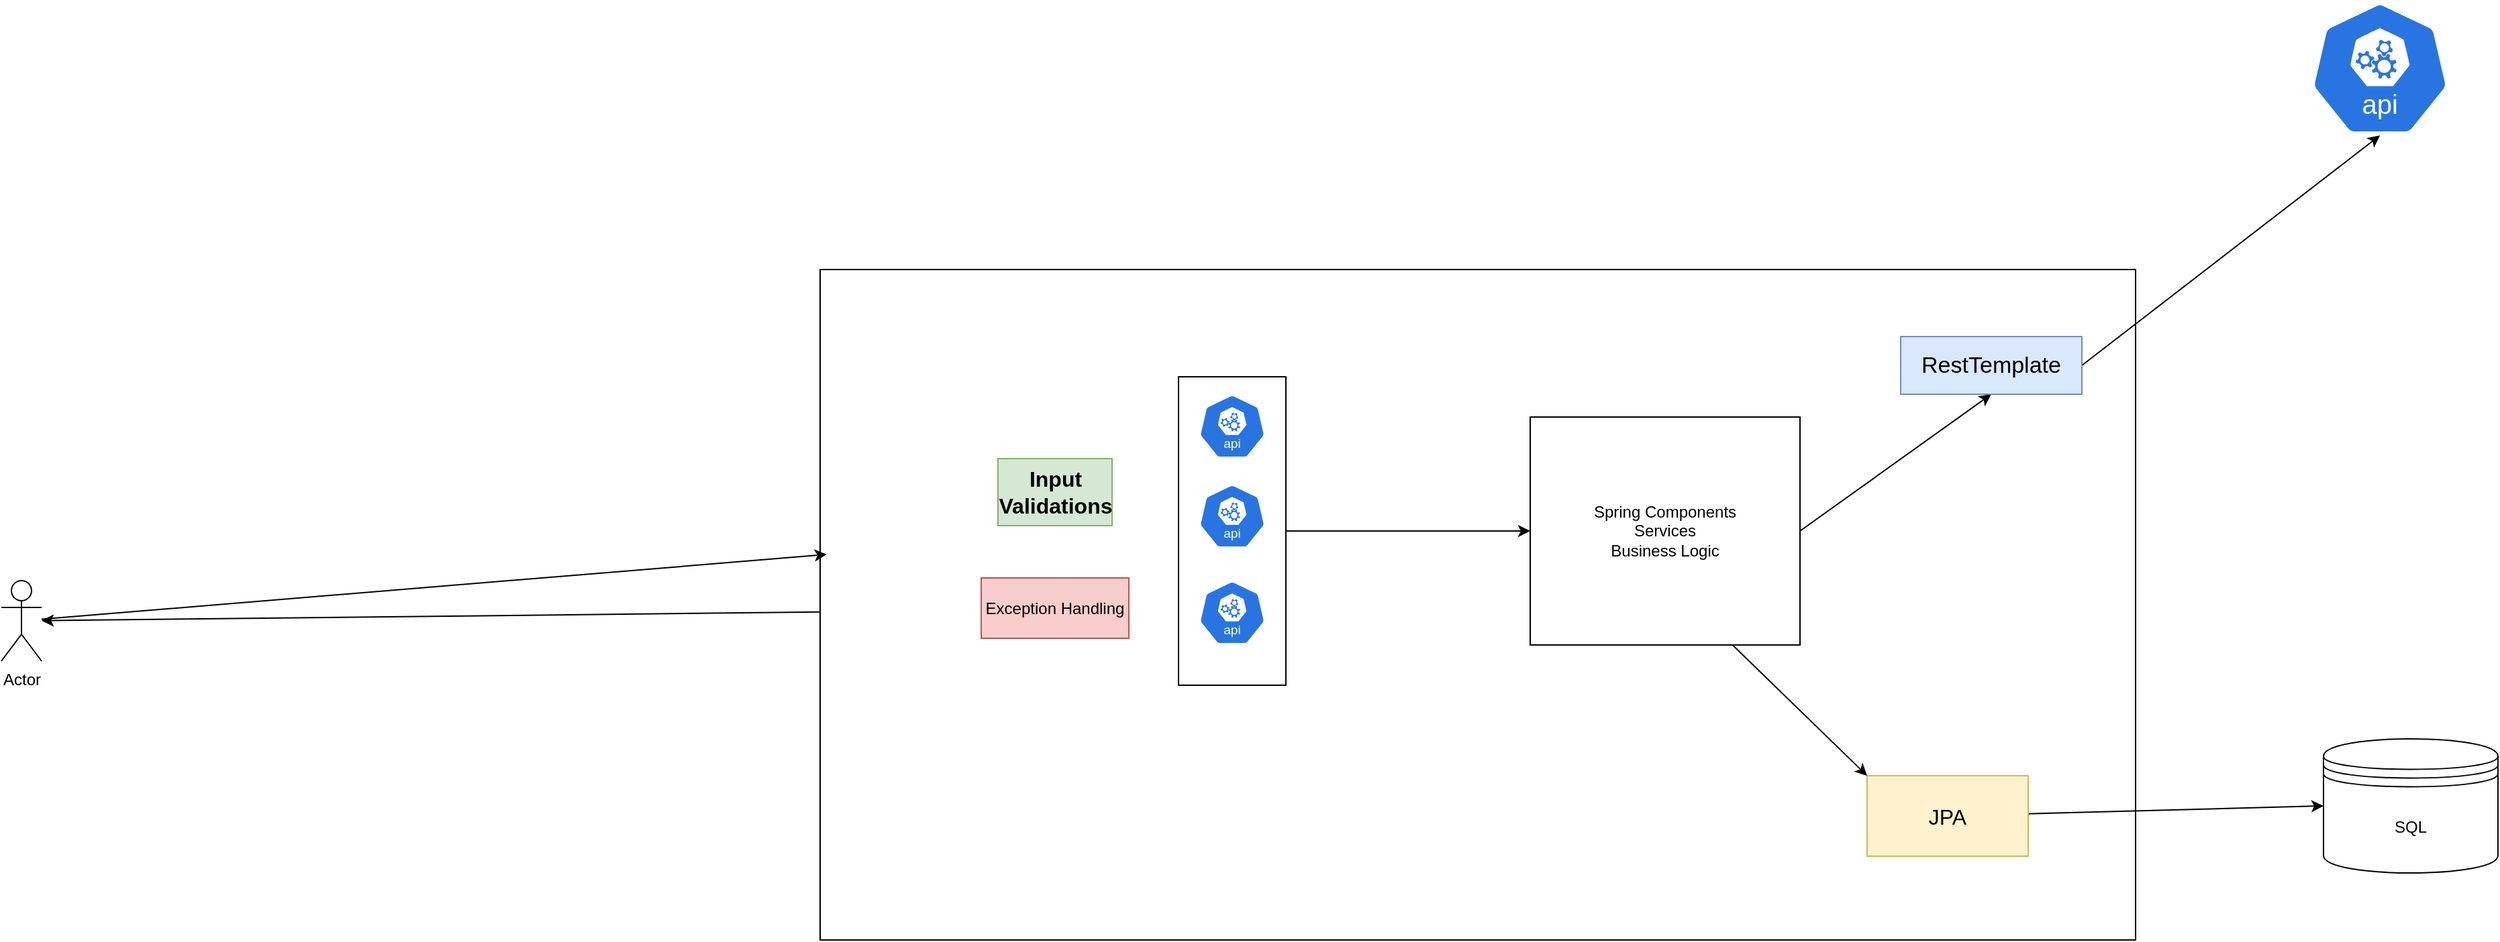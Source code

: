 <mxfile version="26.0.16">
  <diagram name="Page-1" id="9BwkSdJM3UsWRwAytRGy">
    <mxGraphModel dx="2295" dy="1984" grid="1" gridSize="10" guides="1" tooltips="1" connect="1" arrows="1" fold="1" page="1" pageScale="1" pageWidth="827" pageHeight="1169" math="0" shadow="0">
      <root>
        <mxCell id="0" />
        <mxCell id="1" parent="0" />
        <mxCell id="UzF8o4GN21DXVbc5qYGS-30" style="edgeStyle=none;rounded=0;orthogonalLoop=1;jettySize=auto;html=1;" edge="1" parent="1" source="UzF8o4GN21DXVbc5qYGS-26" target="UzF8o4GN21DXVbc5qYGS-28">
          <mxGeometry relative="1" as="geometry" />
        </mxCell>
        <mxCell id="UzF8o4GN21DXVbc5qYGS-26" value="" style="rounded=0;whiteSpace=wrap;html=1;" vertex="1" parent="1">
          <mxGeometry x="-180" y="-250" width="980" height="500" as="geometry" />
        </mxCell>
        <mxCell id="UzF8o4GN21DXVbc5qYGS-8" style="edgeStyle=orthogonalEdgeStyle;rounded=0;orthogonalLoop=1;jettySize=auto;html=1;entryX=0;entryY=0.5;entryDx=0;entryDy=0;" edge="1" parent="1" source="UzF8o4GN21DXVbc5qYGS-4" target="UzF8o4GN21DXVbc5qYGS-7">
          <mxGeometry relative="1" as="geometry" />
        </mxCell>
        <mxCell id="UzF8o4GN21DXVbc5qYGS-4" value="" style="rounded=0;whiteSpace=wrap;html=1;" vertex="1" parent="1">
          <mxGeometry x="87" y="-170" width="80" height="230" as="geometry" />
        </mxCell>
        <mxCell id="UzF8o4GN21DXVbc5qYGS-1" value="SQL" style="shape=datastore;whiteSpace=wrap;html=1;" vertex="1" parent="1">
          <mxGeometry x="940" y="100" width="130" height="100" as="geometry" />
        </mxCell>
        <mxCell id="UzF8o4GN21DXVbc5qYGS-20" style="edgeStyle=none;rounded=0;orthogonalLoop=1;jettySize=auto;html=1;entryX=0;entryY=0.5;entryDx=0;entryDy=0;" edge="1" parent="1" source="UzF8o4GN21DXVbc5qYGS-2" target="UzF8o4GN21DXVbc5qYGS-1">
          <mxGeometry relative="1" as="geometry" />
        </mxCell>
        <mxCell id="UzF8o4GN21DXVbc5qYGS-2" value="&lt;font style=&quot;font-size: 16px;&quot;&gt;JPA&lt;/font&gt;" style="rounded=0;whiteSpace=wrap;html=1;fillColor=#fff2cc;strokeColor=#d6b656;" vertex="1" parent="1">
          <mxGeometry x="600" y="127.5" width="120" height="60" as="geometry" />
        </mxCell>
        <mxCell id="UzF8o4GN21DXVbc5qYGS-3" value="" style="aspect=fixed;sketch=0;html=1;dashed=0;whitespace=wrap;verticalLabelPosition=bottom;verticalAlign=top;fillColor=#2875E2;strokeColor=#ffffff;points=[[0.005,0.63,0],[0.1,0.2,0],[0.9,0.2,0],[0.5,0,0],[0.995,0.63,0],[0.72,0.99,0],[0.5,1,0],[0.28,0.99,0]];shape=mxgraph.kubernetes.icon2;kubernetesLabel=1;prIcon=api" vertex="1" parent="1">
          <mxGeometry x="102" y="-157" width="50" height="48" as="geometry" />
        </mxCell>
        <mxCell id="UzF8o4GN21DXVbc5qYGS-5" value="" style="aspect=fixed;sketch=0;html=1;dashed=0;whitespace=wrap;verticalLabelPosition=bottom;verticalAlign=top;fillColor=#2875E2;strokeColor=#ffffff;points=[[0.005,0.63,0],[0.1,0.2,0],[0.9,0.2,0],[0.5,0,0],[0.995,0.63,0],[0.72,0.99,0],[0.5,1,0],[0.28,0.99,0]];shape=mxgraph.kubernetes.icon2;kubernetesLabel=1;prIcon=api" vertex="1" parent="1">
          <mxGeometry x="102" y="-18" width="50" height="48" as="geometry" />
        </mxCell>
        <mxCell id="UzF8o4GN21DXVbc5qYGS-6" value="" style="aspect=fixed;sketch=0;html=1;dashed=0;whitespace=wrap;verticalLabelPosition=bottom;verticalAlign=top;fillColor=#2875E2;strokeColor=#ffffff;points=[[0.005,0.63,0],[0.1,0.2,0],[0.9,0.2,0],[0.5,0,0],[0.995,0.63,0],[0.72,0.99,0],[0.5,1,0],[0.28,0.99,0]];shape=mxgraph.kubernetes.icon2;kubernetesLabel=1;prIcon=api" vertex="1" parent="1">
          <mxGeometry x="102" y="-90" width="50" height="48" as="geometry" />
        </mxCell>
        <mxCell id="UzF8o4GN21DXVbc5qYGS-27" style="edgeStyle=none;rounded=0;orthogonalLoop=1;jettySize=auto;html=1;exitX=0.75;exitY=1;exitDx=0;exitDy=0;entryX=0;entryY=0;entryDx=0;entryDy=0;" edge="1" parent="1" source="UzF8o4GN21DXVbc5qYGS-7" target="UzF8o4GN21DXVbc5qYGS-2">
          <mxGeometry relative="1" as="geometry" />
        </mxCell>
        <mxCell id="UzF8o4GN21DXVbc5qYGS-7" value="Spring Components&lt;div&gt;Services&lt;/div&gt;&lt;div&gt;Business Logic&lt;/div&gt;" style="rounded=0;whiteSpace=wrap;html=1;" vertex="1" parent="1">
          <mxGeometry x="349" y="-140" width="201" height="170" as="geometry" />
        </mxCell>
        <mxCell id="UzF8o4GN21DXVbc5qYGS-17" value="" style="aspect=fixed;sketch=0;html=1;dashed=0;whitespace=wrap;verticalLabelPosition=bottom;verticalAlign=top;fillColor=#2875E2;strokeColor=#ffffff;points=[[0.005,0.63,0],[0.1,0.2,0],[0.9,0.2,0],[0.5,0,0],[0.995,0.63,0],[0.72,0.99,0],[0.5,1,0],[0.28,0.99,0]];shape=mxgraph.kubernetes.icon2;kubernetesLabel=1;prIcon=api" vertex="1" parent="1">
          <mxGeometry x="930" y="-450" width="104.17" height="100" as="geometry" />
        </mxCell>
        <mxCell id="UzF8o4GN21DXVbc5qYGS-19" style="edgeStyle=none;rounded=0;orthogonalLoop=1;jettySize=auto;html=1;exitX=1;exitY=0.5;exitDx=0;exitDy=0;entryX=0.5;entryY=1;entryDx=0;entryDy=0;entryPerimeter=0;" edge="1" parent="1" source="UzF8o4GN21DXVbc5qYGS-24" target="UzF8o4GN21DXVbc5qYGS-17">
          <mxGeometry relative="1" as="geometry" />
        </mxCell>
        <mxCell id="UzF8o4GN21DXVbc5qYGS-22" value="&lt;b&gt;&lt;font style=&quot;font-size: 16px;&quot;&gt;Input Validations&lt;/font&gt;&lt;/b&gt;" style="text;html=1;align=center;verticalAlign=middle;whiteSpace=wrap;rounded=0;fillColor=#d5e8d4;strokeColor=#82b366;" vertex="1" parent="1">
          <mxGeometry x="-47.5" y="-109" width="85" height="50" as="geometry" />
        </mxCell>
        <mxCell id="UzF8o4GN21DXVbc5qYGS-23" value="Exception Handling" style="text;html=1;align=center;verticalAlign=middle;whiteSpace=wrap;rounded=0;fillColor=#f8cecc;strokeColor=#b85450;" vertex="1" parent="1">
          <mxGeometry x="-60" y="-20" width="110" height="45" as="geometry" />
        </mxCell>
        <mxCell id="UzF8o4GN21DXVbc5qYGS-25" value="" style="edgeStyle=none;rounded=0;orthogonalLoop=1;jettySize=auto;html=1;exitX=1;exitY=0.5;exitDx=0;exitDy=0;entryX=0.5;entryY=1;entryDx=0;entryDy=0;entryPerimeter=0;" edge="1" parent="1" source="UzF8o4GN21DXVbc5qYGS-7" target="UzF8o4GN21DXVbc5qYGS-24">
          <mxGeometry relative="1" as="geometry">
            <mxPoint x="550" y="-55" as="sourcePoint" />
            <mxPoint x="782" y="-290" as="targetPoint" />
          </mxGeometry>
        </mxCell>
        <mxCell id="UzF8o4GN21DXVbc5qYGS-24" value="&lt;font style=&quot;font-size: 17px;&quot;&gt;RestTemplate&lt;/font&gt;" style="text;html=1;align=center;verticalAlign=middle;whiteSpace=wrap;rounded=0;fillColor=#dae8fc;strokeColor=#6c8ebf;" vertex="1" parent="1">
          <mxGeometry x="625" y="-200" width="135" height="43" as="geometry" />
        </mxCell>
        <mxCell id="UzF8o4GN21DXVbc5qYGS-28" value="Actor" style="shape=umlActor;verticalLabelPosition=bottom;verticalAlign=top;html=1;outlineConnect=0;" vertex="1" parent="1">
          <mxGeometry x="-790" y="-18" width="30" height="60" as="geometry" />
        </mxCell>
        <mxCell id="UzF8o4GN21DXVbc5qYGS-29" style="edgeStyle=none;rounded=0;orthogonalLoop=1;jettySize=auto;html=1;entryX=0.005;entryY=0.425;entryDx=0;entryDy=0;entryPerimeter=0;" edge="1" parent="1" source="UzF8o4GN21DXVbc5qYGS-28" target="UzF8o4GN21DXVbc5qYGS-26">
          <mxGeometry relative="1" as="geometry" />
        </mxCell>
        <mxCell id="UzF8o4GN21DXVbc5qYGS-31" style="edgeStyle=none;rounded=0;orthogonalLoop=1;jettySize=auto;html=1;exitX=0;exitY=0.25;exitDx=0;exitDy=0;" edge="1" parent="1" source="UzF8o4GN21DXVbc5qYGS-26" target="UzF8o4GN21DXVbc5qYGS-26">
          <mxGeometry relative="1" as="geometry" />
        </mxCell>
      </root>
    </mxGraphModel>
  </diagram>
</mxfile>
